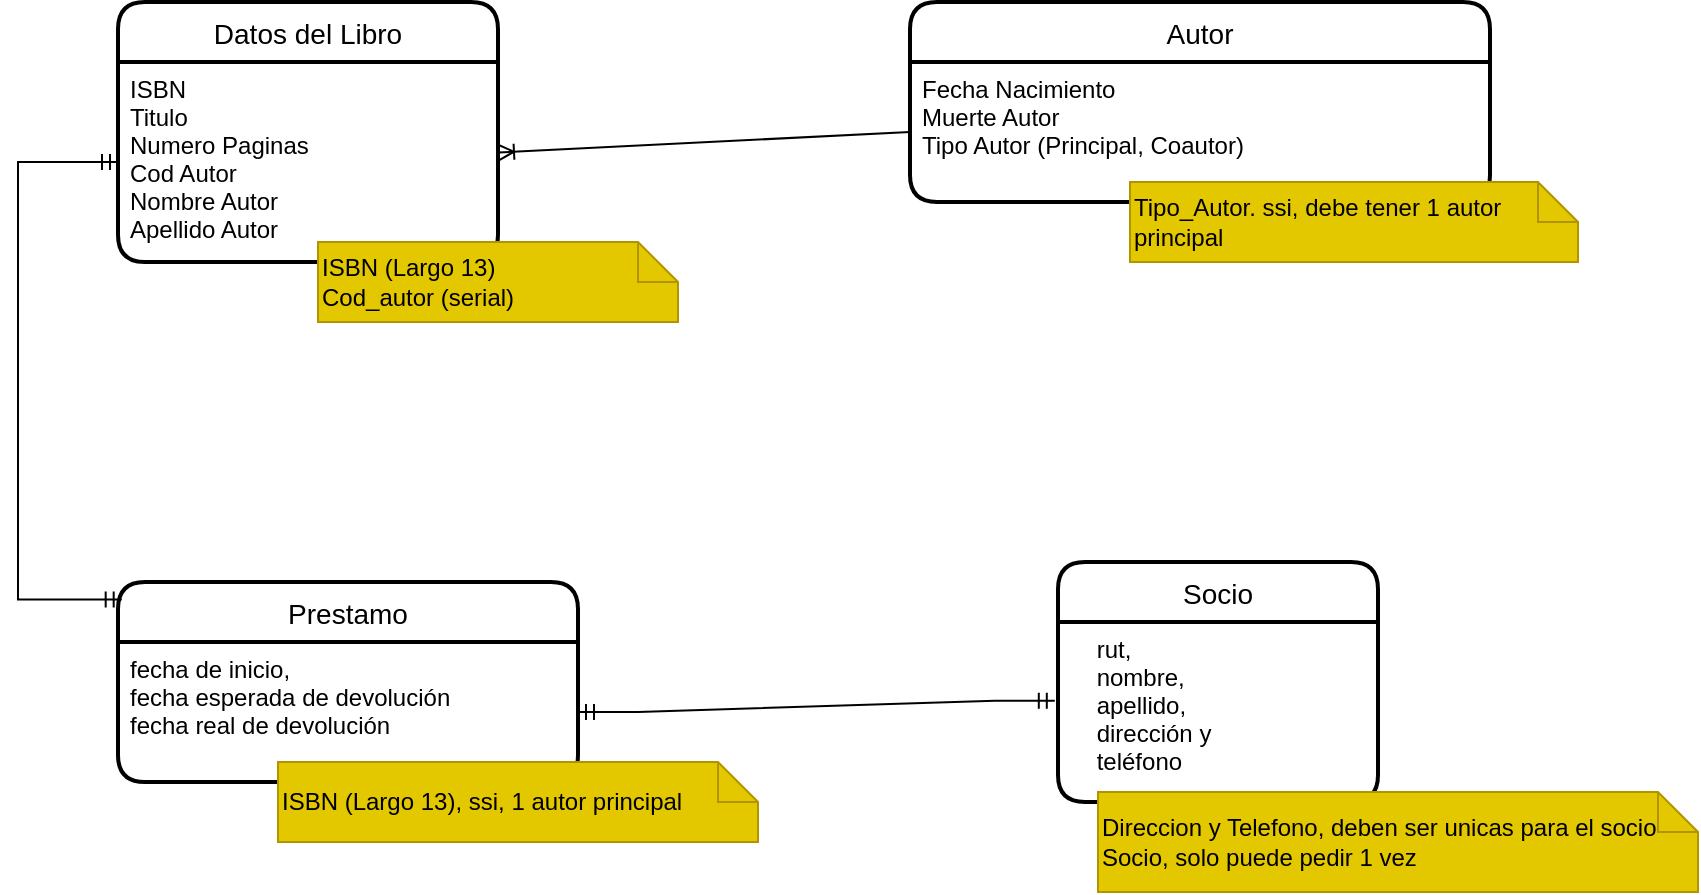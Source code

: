 <mxfile version="17.1.2" type="github"><diagram id="j9gOoGF4e45znRuti0Jy" name="Page-1"><mxGraphModel dx="982" dy="632" grid="1" gridSize="10" guides="1" tooltips="1" connect="1" arrows="1" fold="1" page="1" pageScale="1" pageWidth="827" pageHeight="1169" math="0" shadow="0"><root><mxCell id="0"/><mxCell id="1" parent="0"/><mxCell id="_c35fh7YaVgXNuq9wMzC-2" value="Autor" style="swimlane;childLayout=stackLayout;horizontal=1;startSize=30;horizontalStack=0;rounded=1;fontSize=14;fontStyle=0;strokeWidth=2;resizeParent=0;resizeLast=1;shadow=0;dashed=0;align=center;" vertex="1" parent="1"><mxGeometry x="476" y="70" width="290" height="100" as="geometry"/></mxCell><mxCell id="_c35fh7YaVgXNuq9wMzC-3" value="Fecha Nacimiento&#xA;Muerte Autor&#xA;Tipo Autor (Principal, Coautor)&#xA;&#xA;&#xA;&#xA;" style="align=left;strokeColor=none;fillColor=none;spacingLeft=4;fontSize=12;verticalAlign=top;resizable=0;rotatable=0;part=1;" vertex="1" parent="_c35fh7YaVgXNuq9wMzC-2"><mxGeometry y="30" width="290" height="70" as="geometry"/></mxCell><mxCell id="_c35fh7YaVgXNuq9wMzC-4" value="Datos del Libro" style="swimlane;childLayout=stackLayout;horizontal=1;startSize=30;horizontalStack=0;rounded=1;fontSize=14;fontStyle=0;strokeWidth=2;resizeParent=0;resizeLast=1;shadow=0;dashed=0;align=center;" vertex="1" parent="1"><mxGeometry x="80" y="70" width="190" height="130" as="geometry"/></mxCell><mxCell id="_c35fh7YaVgXNuq9wMzC-5" value="ISBN&#xA;Titulo&#xA;Numero Paginas&#xA;Cod Autor&#xA;Nombre Autor&#xA;Apellido Autor" style="align=left;strokeColor=none;fillColor=none;spacingLeft=4;fontSize=12;verticalAlign=top;resizable=0;rotatable=0;part=1;" vertex="1" parent="_c35fh7YaVgXNuq9wMzC-4"><mxGeometry y="30" width="190" height="100" as="geometry"/></mxCell><mxCell id="_c35fh7YaVgXNuq9wMzC-6" value="Prestamo" style="swimlane;childLayout=stackLayout;horizontal=1;startSize=30;horizontalStack=0;rounded=1;fontSize=14;fontStyle=0;strokeWidth=2;resizeParent=0;resizeLast=1;shadow=0;dashed=0;align=center;" vertex="1" parent="1"><mxGeometry x="80" y="360" width="230" height="100" as="geometry"/></mxCell><mxCell id="_c35fh7YaVgXNuq9wMzC-7" value="fecha de inicio, &#xA;fecha esperada de devolución&#xA;fecha real de devolución" style="align=left;strokeColor=none;fillColor=none;spacingLeft=4;fontSize=12;verticalAlign=top;resizable=0;rotatable=0;part=1;" vertex="1" parent="_c35fh7YaVgXNuq9wMzC-6"><mxGeometry y="30" width="230" height="70" as="geometry"/></mxCell><mxCell id="_c35fh7YaVgXNuq9wMzC-8" value="Socio" style="swimlane;childLayout=stackLayout;horizontal=1;startSize=30;horizontalStack=0;rounded=1;fontSize=14;fontStyle=0;strokeWidth=2;resizeParent=0;resizeLast=1;shadow=0;dashed=0;align=center;" vertex="1" parent="1"><mxGeometry x="550" y="350" width="160" height="120" as="geometry"/></mxCell><mxCell id="_c35fh7YaVgXNuq9wMzC-9" value="    rut, &#xA;    nombre, &#xA;    apellido, &#xA;    dirección y &#xA;    teléfono" style="align=left;strokeColor=none;fillColor=none;spacingLeft=4;fontSize=12;verticalAlign=top;resizable=0;rotatable=0;part=1;" vertex="1" parent="_c35fh7YaVgXNuq9wMzC-8"><mxGeometry y="30" width="160" height="90" as="geometry"/></mxCell><mxCell id="_c35fh7YaVgXNuq9wMzC-14" value="&lt;div&gt;Direccion y Telefono, deben ser unicas para el socio&lt;/div&gt;&lt;div&gt;Socio, solo puede pedir 1 vez&lt;br&gt;&lt;/div&gt;" style="shape=note;size=20;whiteSpace=wrap;html=1;fillColor=#e3c800;strokeColor=#B09500;align=left;fontColor=#000000;" vertex="1" parent="1"><mxGeometry x="570" y="465" width="300" height="50" as="geometry"/></mxCell><mxCell id="_c35fh7YaVgXNuq9wMzC-15" value="&lt;div&gt;ISBN (Largo 13)&lt;/div&gt;&lt;div&gt;Cod_autor (serial)&lt;br&gt;&lt;/div&gt;" style="shape=note;size=20;whiteSpace=wrap;html=1;fillColor=#e3c800;strokeColor=#B09500;align=left;fontColor=#000000;" vertex="1" parent="1"><mxGeometry x="180" y="190" width="180" height="40" as="geometry"/></mxCell><mxCell id="_c35fh7YaVgXNuq9wMzC-16" value="Tipo_Autor. ssi, debe tener 1 autor principal" style="shape=note;size=20;whiteSpace=wrap;html=1;fillColor=#e3c800;strokeColor=#B09500;fontColor=#000000;align=left;" vertex="1" parent="1"><mxGeometry x="586" y="160" width="224" height="40" as="geometry"/></mxCell><mxCell id="_c35fh7YaVgXNuq9wMzC-17" value="ISBN (Largo 13), ssi, 1 autor principal" style="shape=note;size=20;whiteSpace=wrap;html=1;fillColor=#e3c800;strokeColor=#B09500;align=left;fontColor=#000000;" vertex="1" parent="1"><mxGeometry x="160" y="450" width="240" height="40" as="geometry"/></mxCell><mxCell id="_c35fh7YaVgXNuq9wMzC-19" value="" style="fontSize=12;html=1;endArrow=ERoneToMany;rounded=0;exitX=0;exitY=0.5;exitDx=0;exitDy=0;" edge="1" parent="1" source="_c35fh7YaVgXNuq9wMzC-3" target="_c35fh7YaVgXNuq9wMzC-5"><mxGeometry width="100" height="100" relative="1" as="geometry"><mxPoint x="530" y="290" as="sourcePoint"/><mxPoint x="340" y="100" as="targetPoint"/></mxGeometry></mxCell><mxCell id="_c35fh7YaVgXNuq9wMzC-20" value="" style="edgeStyle=orthogonalEdgeStyle;fontSize=12;html=1;endArrow=ERmandOne;startArrow=ERmandOne;rounded=0;exitX=0.008;exitY=0.087;exitDx=0;exitDy=0;exitPerimeter=0;" edge="1" parent="1" source="_c35fh7YaVgXNuq9wMzC-6"><mxGeometry width="100" height="100" relative="1" as="geometry"><mxPoint x="80" y="300" as="sourcePoint"/><mxPoint x="80" y="150" as="targetPoint"/><Array as="points"><mxPoint x="30" y="368"/><mxPoint x="30" y="150"/></Array></mxGeometry></mxCell><mxCell id="_c35fh7YaVgXNuq9wMzC-22" value="" style="edgeStyle=entityRelationEdgeStyle;fontSize=12;html=1;endArrow=ERmandOne;startArrow=ERmandOne;rounded=0;entryX=-0.01;entryY=0.437;entryDx=0;entryDy=0;entryPerimeter=0;exitX=1;exitY=0.5;exitDx=0;exitDy=0;" edge="1" parent="1" source="_c35fh7YaVgXNuq9wMzC-7" target="_c35fh7YaVgXNuq9wMzC-9"><mxGeometry width="100" height="100" relative="1" as="geometry"><mxPoint x="340" y="420" as="sourcePoint"/><mxPoint x="440" y="320" as="targetPoint"/></mxGeometry></mxCell></root></mxGraphModel></diagram></mxfile>